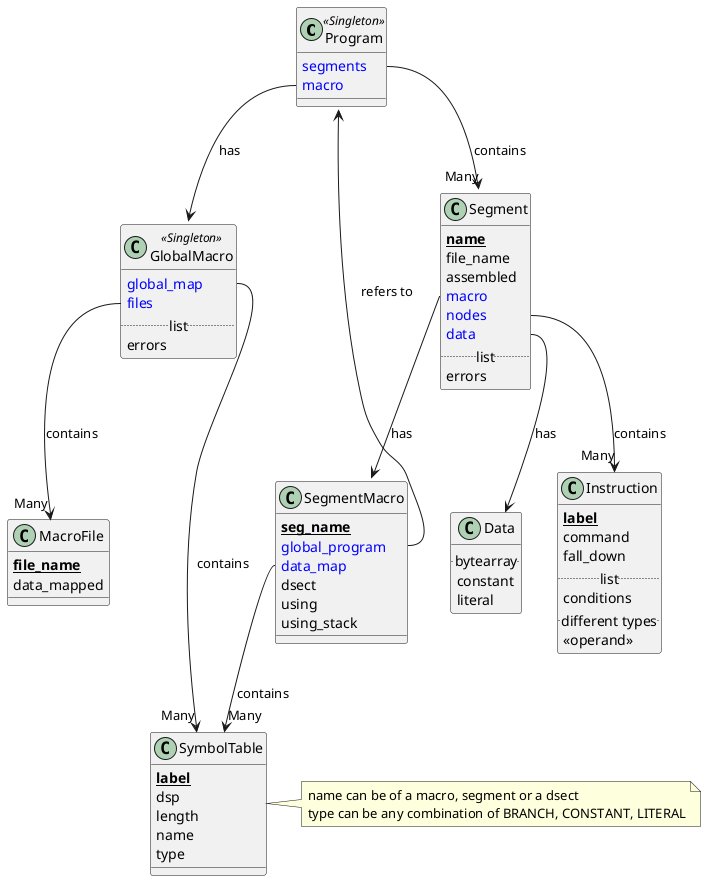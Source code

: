 @startuml

!define primary_key(x) <b><u>x</u></b>
!define foreign_key(x) <color:blue>x</color>

class Program <<Singleton>> {
    foreign_key(segments)
    foreign_key(macro)
}

class GlobalMacro <<Singleton>> {
    foreign_key(global_map)
    foreign_key(files)
    .. list ..
    errors
}

class SymbolTable {
    primary_key(label)
    dsp
    length
    name
    type
}
note right
    name can be of a macro, segment or a dsect
    type can be any combination of BRANCH, CONSTANT, LITERAL
end note

class Segment {
    primary_key(name)
    file_name
    assembled
    foreign_key(macro)
    foreign_key(nodes)
    foreign_key(data)
    .. list ..
    errors
}

class SegmentMacro {
    primary_key(seg_name)
    foreign_key(global_program)
    foreign_key(data_map)
    dsect
    using
    using_stack
}

class MacroFile {
    primary_key(file_name)
    data_mapped
}

class Data {
    .. bytearray ..
    constant
    literal
}

class Instruction {
    primary_key(label)
    command
    fall_down
    .. list ..
    conditions
    .. different types..
    <<operand>>
}
Program::macro  -->  GlobalMacro : has
Program::segments  --> "Many" Segment : contains
GlobalMacro::global_map --> "Many" SymbolTable : contains
Segment::macro  -->  SegmentMacro : has
SegmentMacro::global_program --> Program : refers to
SegmentMacro::data_map  --> "Many" SymbolTable : contains
GlobalMacro::files  --> "Many" MacroFile : contains
Segment::data --> Data : has
Segment::nodes --> "Many" Instruction : contains

@enduml